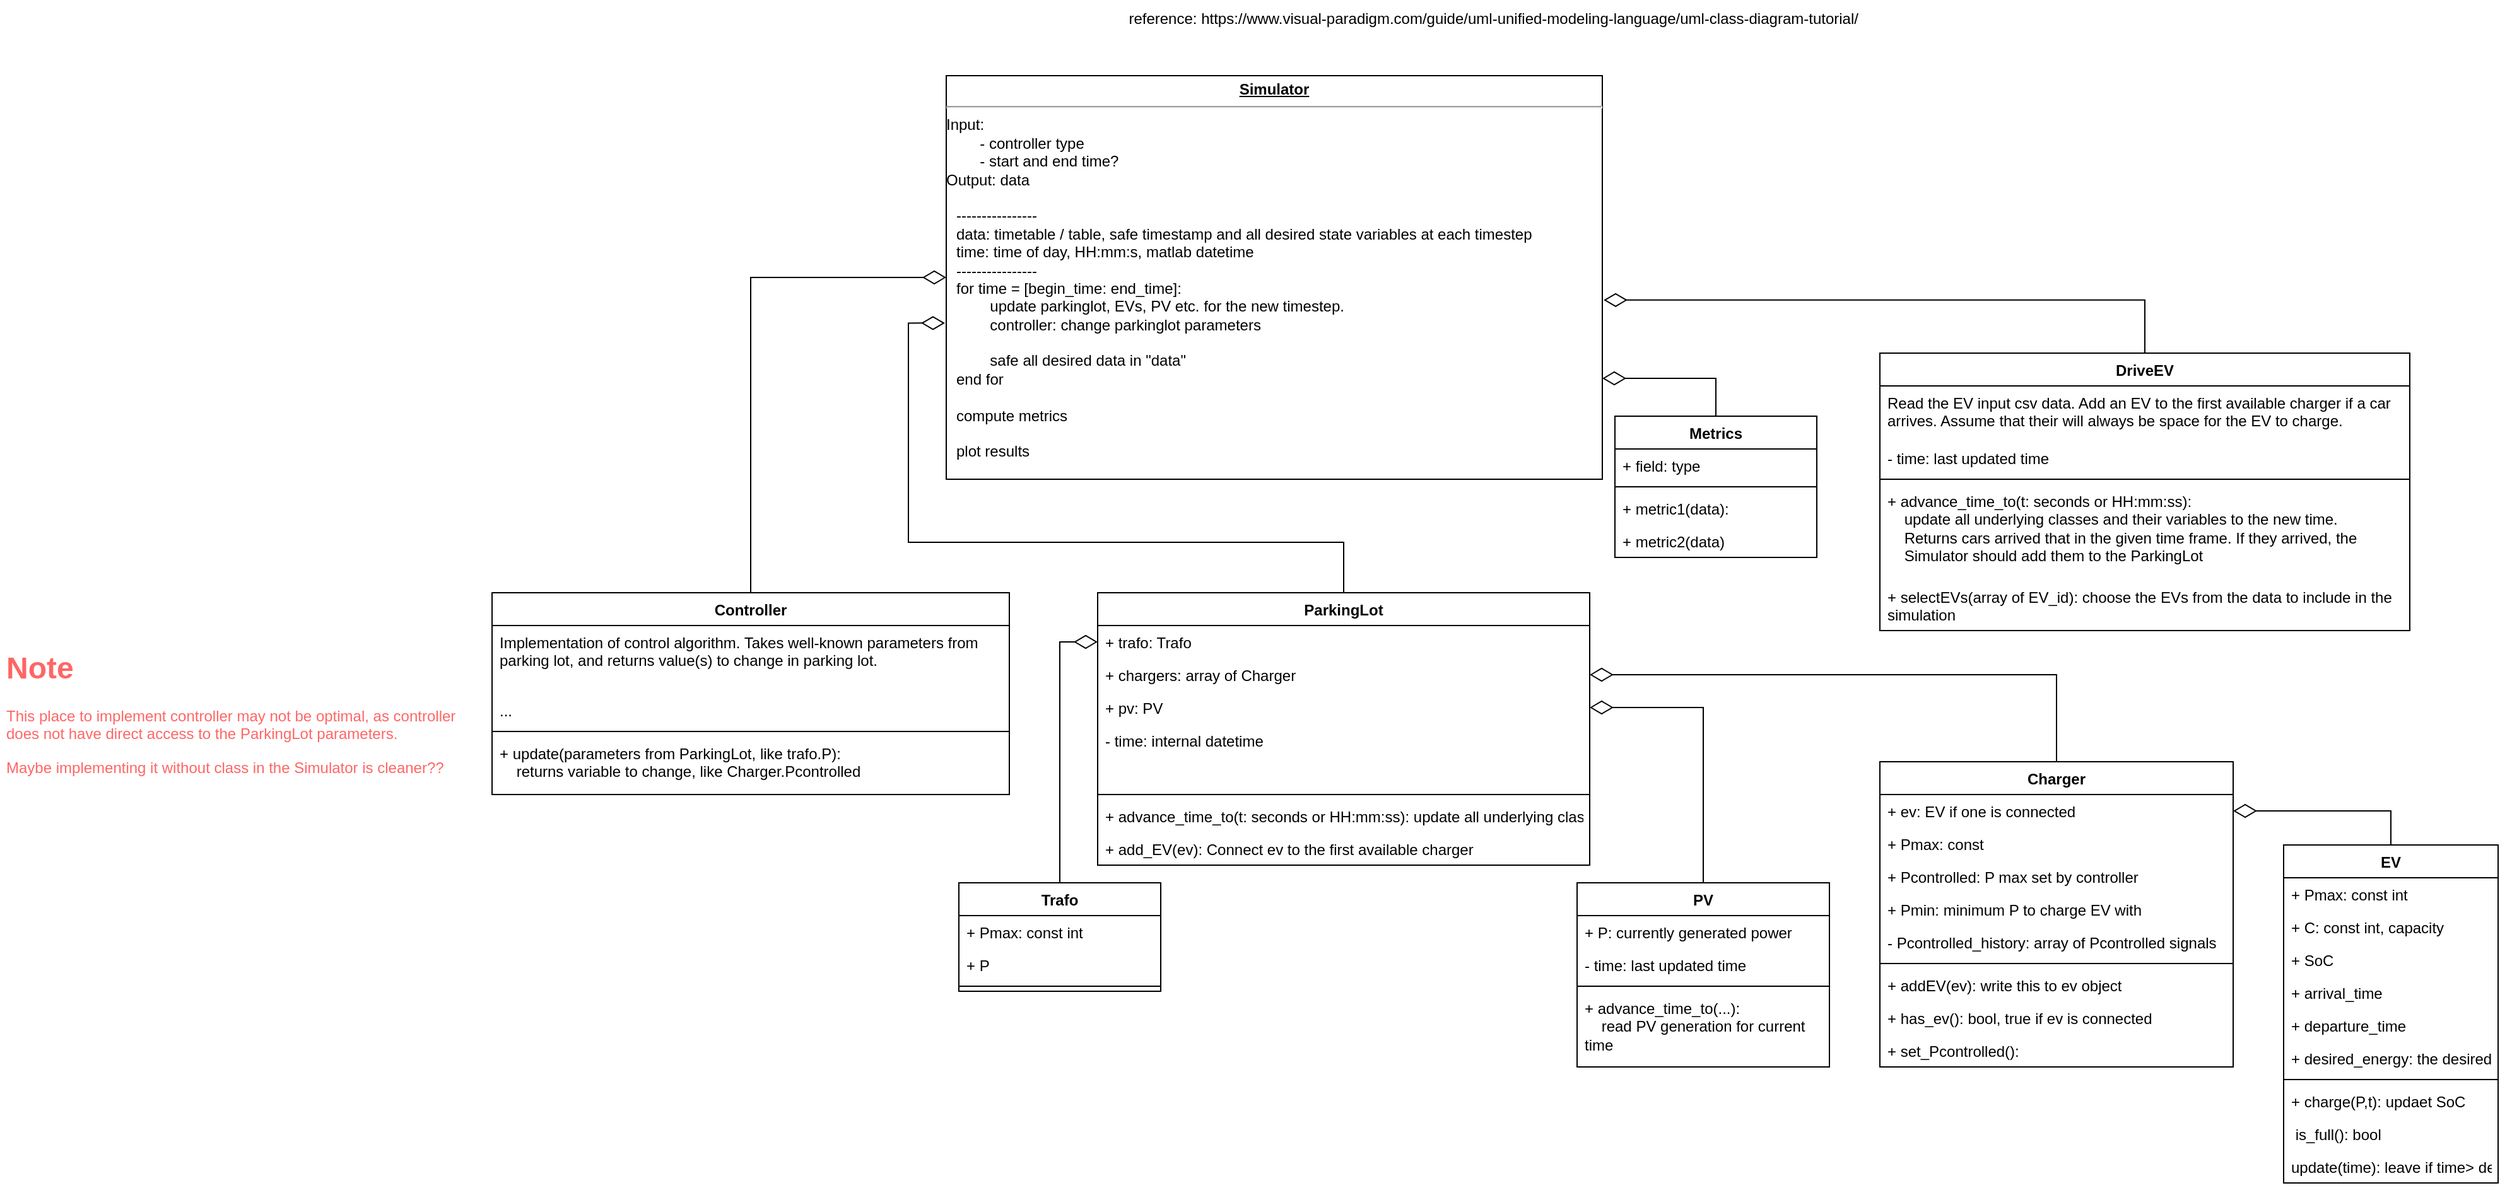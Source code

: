 <mxfile version="20.8.10" type="device"><diagram id="M9wctkh6ZJYbYqyRgosh" name="Page-1"><mxGraphModel dx="3686" dy="1640" grid="1" gridSize="10" guides="1" tooltips="1" connect="1" arrows="1" fold="1" page="1" pageScale="1" pageWidth="850" pageHeight="1100" math="0" shadow="0"><root><mxCell id="0"/><mxCell id="1" parent="0"/><mxCell id="CuHPS8EKWsf0ohWR7B4s-6" value="&lt;p style=&quot;margin:0px;margin-top:4px;text-align:center;text-decoration:underline;&quot;&gt;&lt;b&gt;Simulator&lt;/b&gt;&lt;/p&gt;&lt;hr&gt;Input:&lt;br&gt;&lt;span style=&quot;white-space: pre;&quot;&gt;&#9;&lt;/span&gt;- controller type&lt;br&gt;&lt;span style=&quot;white-space: pre;&quot;&gt;&#9;&lt;/span&gt;- start and end time?&lt;br&gt;Output: data&lt;br&gt;&lt;p style=&quot;margin:0px;margin-left:8px;&quot;&gt;&lt;br&gt;&lt;/p&gt;&lt;p style=&quot;margin:0px;margin-left:8px;&quot;&gt;----------------&lt;/p&gt;&lt;p style=&quot;margin:0px;margin-left:8px;&quot;&gt;data: timetable / table, safe timestamp and all desired state variables at each timestep&lt;/p&gt;&lt;p style=&quot;margin:0px;margin-left:8px;&quot;&gt;time: time of day, HH:mm:s, matlab datetime&lt;/p&gt;&lt;p style=&quot;margin:0px;margin-left:8px;&quot;&gt;----------------&lt;/p&gt;&lt;p style=&quot;margin:0px;margin-left:8px;&quot;&gt;for time = [begin_time: end_time]:&lt;/p&gt;&lt;p style=&quot;margin:0px;margin-left:8px;&quot;&gt;&lt;span style=&quot;white-space: pre;&quot;&gt;&#9;&lt;/span&gt;update parkinglot, EVs, PV etc. for the new timestep.&lt;br&gt;&lt;/p&gt;&lt;p style=&quot;margin:0px;margin-left:8px;&quot;&gt;&lt;span style=&quot;white-space: pre;&quot;&gt;&#9;&lt;/span&gt;controller: change parkinglot parameters&lt;br&gt;&lt;/p&gt;&lt;p style=&quot;margin:0px;margin-left:8px;&quot;&gt;&lt;br&gt;&lt;/p&gt;&lt;p style=&quot;margin:0px;margin-left:8px;&quot;&gt;&lt;span style=&quot;white-space: pre;&quot;&gt;&#9;&lt;/span&gt;safe all desired data in &quot;data&quot;&lt;br&gt;&lt;/p&gt;&lt;p style=&quot;margin:0px;margin-left:8px;&quot;&gt;end for&lt;/p&gt;&lt;p style=&quot;margin:0px;margin-left:8px;&quot;&gt;&lt;br&gt;&lt;/p&gt;&lt;p style=&quot;margin:0px;margin-left:8px;&quot;&gt;compute metrics&lt;/p&gt;&lt;p style=&quot;margin:0px;margin-left:8px;&quot;&gt;&lt;br&gt;&lt;/p&gt;&lt;p style=&quot;margin:0px;margin-left:8px;&quot;&gt;plot results&lt;/p&gt;&lt;p style=&quot;margin:0px;margin-left:8px;&quot;&gt;&lt;br&gt;&lt;/p&gt;&lt;p style=&quot;margin:0px;margin-left:8px;&quot;&gt;&lt;br&gt;&lt;/p&gt;" style="verticalAlign=top;align=left;overflow=fill;fontSize=12;fontFamily=Helvetica;html=1;" parent="1" vertex="1"><mxGeometry x="90" y="70" width="520" height="320" as="geometry"/></mxCell><mxCell id="CuHPS8EKWsf0ohWR7B4s-74" style="edgeStyle=orthogonalEdgeStyle;rounded=0;orthogonalLoop=1;jettySize=auto;html=1;exitX=0.5;exitY=0;exitDx=0;exitDy=0;entryX=-0.002;entryY=0.613;entryDx=0;entryDy=0;entryPerimeter=0;fontColor=#FF6666;endArrow=diamondThin;endFill=0;endSize=16;strokeWidth=1;" parent="1" source="CuHPS8EKWsf0ohWR7B4s-7" target="CuHPS8EKWsf0ohWR7B4s-6" edge="1"><mxGeometry relative="1" as="geometry"/></mxCell><mxCell id="CuHPS8EKWsf0ohWR7B4s-7" value="ParkingLot" style="swimlane;fontStyle=1;align=center;verticalAlign=top;childLayout=stackLayout;horizontal=1;startSize=26;horizontalStack=0;resizeParent=1;resizeParentMax=0;resizeLast=0;collapsible=1;marginBottom=0;" parent="1" vertex="1"><mxGeometry x="210" y="480" width="390" height="216" as="geometry"/></mxCell><mxCell id="CuHPS8EKWsf0ohWR7B4s-8" value="+ trafo: Trafo&#10;" style="text;strokeColor=none;fillColor=none;align=left;verticalAlign=top;spacingLeft=4;spacingRight=4;overflow=hidden;rotatable=0;points=[[0,0.5],[1,0.5]];portConstraint=eastwest;" parent="CuHPS8EKWsf0ohWR7B4s-7" vertex="1"><mxGeometry y="26" width="390" height="26" as="geometry"/></mxCell><mxCell id="CuHPS8EKWsf0ohWR7B4s-44" value="+ chargers: array of Charger" style="text;strokeColor=none;fillColor=none;align=left;verticalAlign=top;spacingLeft=4;spacingRight=4;overflow=hidden;rotatable=0;points=[[0,0.5],[1,0.5]];portConstraint=eastwest;" parent="CuHPS8EKWsf0ohWR7B4s-7" vertex="1"><mxGeometry y="52" width="390" height="26" as="geometry"/></mxCell><mxCell id="CuHPS8EKWsf0ohWR7B4s-43" value="+ pv: PV" style="text;strokeColor=none;fillColor=none;align=left;verticalAlign=top;spacingLeft=4;spacingRight=4;overflow=hidden;rotatable=0;points=[[0,0.5],[1,0.5]];portConstraint=eastwest;" parent="CuHPS8EKWsf0ohWR7B4s-7" vertex="1"><mxGeometry y="78" width="390" height="26" as="geometry"/></mxCell><mxCell id="CuHPS8EKWsf0ohWR7B4s-46" value="- time: internal datetime " style="text;strokeColor=none;fillColor=none;align=left;verticalAlign=top;spacingLeft=4;spacingRight=4;overflow=hidden;rotatable=0;points=[[0,0.5],[1,0.5]];portConstraint=eastwest;" parent="CuHPS8EKWsf0ohWR7B4s-7" vertex="1"><mxGeometry y="104" width="390" height="26" as="geometry"/></mxCell><mxCell id="CuHPS8EKWsf0ohWR7B4s-45" style="text;strokeColor=none;fillColor=none;align=left;verticalAlign=top;spacingLeft=4;spacingRight=4;overflow=hidden;rotatable=0;points=[[0,0.5],[1,0.5]];portConstraint=eastwest;" parent="CuHPS8EKWsf0ohWR7B4s-7" vertex="1"><mxGeometry y="130" width="390" height="26" as="geometry"/></mxCell><mxCell id="CuHPS8EKWsf0ohWR7B4s-9" value="" style="line;strokeWidth=1;fillColor=none;align=left;verticalAlign=middle;spacingTop=-1;spacingLeft=3;spacingRight=3;rotatable=0;labelPosition=right;points=[];portConstraint=eastwest;" parent="CuHPS8EKWsf0ohWR7B4s-7" vertex="1"><mxGeometry y="156" width="390" height="8" as="geometry"/></mxCell><mxCell id="CuHPS8EKWsf0ohWR7B4s-10" value="+ advance_time_to(t: seconds or HH:mm:ss): update all underlying classes and their variables to the new time." style="text;strokeColor=none;fillColor=none;align=left;verticalAlign=top;spacingLeft=4;spacingRight=4;overflow=hidden;rotatable=0;points=[[0,0.5],[1,0.5]];portConstraint=eastwest;" parent="CuHPS8EKWsf0ohWR7B4s-7" vertex="1"><mxGeometry y="164" width="390" height="26" as="geometry"/></mxCell><mxCell id="0xlhxyXqj7yjJAEDWDLK-1" value="+ add_EV(ev): Connect ev to the first available charger" style="text;strokeColor=none;fillColor=none;align=left;verticalAlign=top;spacingLeft=4;spacingRight=4;overflow=hidden;rotatable=0;points=[[0,0.5],[1,0.5]];portConstraint=eastwest;" parent="CuHPS8EKWsf0ohWR7B4s-7" vertex="1"><mxGeometry y="190" width="390" height="26" as="geometry"/></mxCell><UserObject label="reference:&amp;nbsp;https://www.visual-paradigm.com/guide/uml-unified-modeling-language/uml-class-diagram-tutorial/&amp;nbsp;" link="https://www.visual-paradigm.com/guide/uml-unified-modeling-language/uml-class-diagram-tutorial/" id="CuHPS8EKWsf0ohWR7B4s-11"><mxCell style="text;html=1;align=center;verticalAlign=middle;resizable=0;points=[];autosize=1;strokeColor=none;fillColor=none;" parent="1" vertex="1"><mxGeometry x="220" y="10" width="610" height="30" as="geometry"/></mxCell></UserObject><mxCell id="CuHPS8EKWsf0ohWR7B4s-48" style="edgeStyle=orthogonalEdgeStyle;rounded=0;orthogonalLoop=1;jettySize=auto;html=1;exitX=0.5;exitY=0;exitDx=0;exitDy=0;entryX=0;entryY=0.5;entryDx=0;entryDy=0;endArrow=diamondThin;endFill=0;endSize=16;strokeWidth=1;" parent="1" source="CuHPS8EKWsf0ohWR7B4s-12" target="CuHPS8EKWsf0ohWR7B4s-8" edge="1"><mxGeometry relative="1" as="geometry"/></mxCell><mxCell id="CuHPS8EKWsf0ohWR7B4s-12" value="Trafo" style="swimlane;fontStyle=1;align=center;verticalAlign=top;childLayout=stackLayout;horizontal=1;startSize=26;horizontalStack=0;resizeParent=1;resizeParentMax=0;resizeLast=0;collapsible=1;marginBottom=0;" parent="1" vertex="1"><mxGeometry x="100" y="710" width="160" height="86" as="geometry"/></mxCell><mxCell id="CuHPS8EKWsf0ohWR7B4s-13" value="+ Pmax: const int" style="text;strokeColor=none;fillColor=none;align=left;verticalAlign=top;spacingLeft=4;spacingRight=4;overflow=hidden;rotatable=0;points=[[0,0.5],[1,0.5]];portConstraint=eastwest;" parent="CuHPS8EKWsf0ohWR7B4s-12" vertex="1"><mxGeometry y="26" width="160" height="26" as="geometry"/></mxCell><mxCell id="CuHPS8EKWsf0ohWR7B4s-53" value="+ P" style="text;strokeColor=none;fillColor=none;align=left;verticalAlign=top;spacingLeft=4;spacingRight=4;overflow=hidden;rotatable=0;points=[[0,0.5],[1,0.5]];portConstraint=eastwest;" parent="CuHPS8EKWsf0ohWR7B4s-12" vertex="1"><mxGeometry y="52" width="160" height="26" as="geometry"/></mxCell><mxCell id="CuHPS8EKWsf0ohWR7B4s-14" value="" style="line;strokeWidth=1;fillColor=none;align=left;verticalAlign=middle;spacingTop=-1;spacingLeft=3;spacingRight=3;rotatable=0;labelPosition=right;points=[];portConstraint=eastwest;" parent="CuHPS8EKWsf0ohWR7B4s-12" vertex="1"><mxGeometry y="78" width="160" height="8" as="geometry"/></mxCell><mxCell id="CuHPS8EKWsf0ohWR7B4s-68" style="edgeStyle=orthogonalEdgeStyle;rounded=0;orthogonalLoop=1;jettySize=auto;html=1;entryX=1;entryY=0.5;entryDx=0;entryDy=0;endArrow=diamondThin;endFill=0;endSize=16;strokeWidth=1;exitX=0.5;exitY=0;exitDx=0;exitDy=0;" parent="1" source="CuHPS8EKWsf0ohWR7B4s-17" target="CuHPS8EKWsf0ohWR7B4s-22" edge="1"><mxGeometry relative="1" as="geometry"/></mxCell><mxCell id="CuHPS8EKWsf0ohWR7B4s-17" value="EV" style="swimlane;fontStyle=1;align=center;verticalAlign=top;childLayout=stackLayout;horizontal=1;startSize=26;horizontalStack=0;resizeParent=1;resizeParentMax=0;resizeLast=0;collapsible=1;marginBottom=0;" parent="1" vertex="1"><mxGeometry x="1150" y="680" width="170" height="268" as="geometry"/></mxCell><mxCell id="CuHPS8EKWsf0ohWR7B4s-18" value="+ Pmax: const int" style="text;strokeColor=none;fillColor=none;align=left;verticalAlign=top;spacingLeft=4;spacingRight=4;overflow=hidden;rotatable=0;points=[[0,0.5],[1,0.5]];portConstraint=eastwest;" parent="CuHPS8EKWsf0ohWR7B4s-17" vertex="1"><mxGeometry y="26" width="170" height="26" as="geometry"/></mxCell><mxCell id="CuHPS8EKWsf0ohWR7B4s-58" value="+ C: const int, capacity" style="text;strokeColor=none;fillColor=none;align=left;verticalAlign=top;spacingLeft=4;spacingRight=4;overflow=hidden;rotatable=0;points=[[0,0.5],[1,0.5]];portConstraint=eastwest;" parent="CuHPS8EKWsf0ohWR7B4s-17" vertex="1"><mxGeometry y="52" width="170" height="26" as="geometry"/></mxCell><mxCell id="CuHPS8EKWsf0ohWR7B4s-57" value="+ SoC" style="text;strokeColor=none;fillColor=none;align=left;verticalAlign=top;spacingLeft=4;spacingRight=4;overflow=hidden;rotatable=0;points=[[0,0.5],[1,0.5]];portConstraint=eastwest;" parent="CuHPS8EKWsf0ohWR7B4s-17" vertex="1"><mxGeometry y="78" width="170" height="26" as="geometry"/></mxCell><mxCell id="CuHPS8EKWsf0ohWR7B4s-62" value="+ arrival_time" style="text;strokeColor=none;fillColor=none;align=left;verticalAlign=top;spacingLeft=4;spacingRight=4;overflow=hidden;rotatable=0;points=[[0,0.5],[1,0.5]];portConstraint=eastwest;" parent="CuHPS8EKWsf0ohWR7B4s-17" vertex="1"><mxGeometry y="104" width="170" height="26" as="geometry"/></mxCell><mxCell id="CuHPS8EKWsf0ohWR7B4s-65" value="+ departure_time" style="text;strokeColor=none;fillColor=none;align=left;verticalAlign=top;spacingLeft=4;spacingRight=4;overflow=hidden;rotatable=0;points=[[0,0.5],[1,0.5]];portConstraint=eastwest;" parent="CuHPS8EKWsf0ohWR7B4s-17" vertex="1"><mxGeometry y="130" width="170" height="26" as="geometry"/></mxCell><mxCell id="CuHPS8EKWsf0ohWR7B4s-64" value="+ desired_energy: the desired energy to charge (before full) not sure if we want to use this" style="text;strokeColor=none;fillColor=none;align=left;verticalAlign=top;spacingLeft=4;spacingRight=4;overflow=hidden;rotatable=0;points=[[0,0.5],[1,0.5]];portConstraint=eastwest;" parent="CuHPS8EKWsf0ohWR7B4s-17" vertex="1"><mxGeometry y="156" width="170" height="26" as="geometry"/></mxCell><mxCell id="CuHPS8EKWsf0ohWR7B4s-19" value="" style="line;strokeWidth=1;fillColor=none;align=left;verticalAlign=middle;spacingTop=-1;spacingLeft=3;spacingRight=3;rotatable=0;labelPosition=right;points=[];portConstraint=eastwest;" parent="CuHPS8EKWsf0ohWR7B4s-17" vertex="1"><mxGeometry y="182" width="170" height="8" as="geometry"/></mxCell><mxCell id="CuHPS8EKWsf0ohWR7B4s-55" value="+ charge(P,t): updaet SoC" style="text;strokeColor=none;fillColor=none;align=left;verticalAlign=top;spacingLeft=4;spacingRight=4;overflow=hidden;rotatable=0;points=[[0,0.5],[1,0.5]];portConstraint=eastwest;" parent="CuHPS8EKWsf0ohWR7B4s-17" vertex="1"><mxGeometry y="190" width="170" height="26" as="geometry"/></mxCell><mxCell id="CuHPS8EKWsf0ohWR7B4s-60" value=" is_full(): bool " style="text;strokeColor=none;fillColor=none;align=left;verticalAlign=top;spacingLeft=4;spacingRight=4;overflow=hidden;rotatable=0;points=[[0,0.5],[1,0.5]];portConstraint=eastwest;" parent="CuHPS8EKWsf0ohWR7B4s-17" vertex="1"><mxGeometry y="216" width="170" height="26" as="geometry"/></mxCell><mxCell id="I7kh9f5DtchOupvmHGRA-2" value="update(time): leave if time&gt; departure time" style="text;strokeColor=none;fillColor=none;align=left;verticalAlign=top;spacingLeft=4;spacingRight=4;overflow=hidden;rotatable=0;points=[[0,0.5],[1,0.5]];portConstraint=eastwest;" parent="CuHPS8EKWsf0ohWR7B4s-17" vertex="1"><mxGeometry y="242" width="170" height="26" as="geometry"/></mxCell><mxCell id="CuHPS8EKWsf0ohWR7B4s-49" style="edgeStyle=orthogonalEdgeStyle;rounded=0;orthogonalLoop=1;jettySize=auto;html=1;exitX=0.5;exitY=0;exitDx=0;exitDy=0;entryX=1;entryY=0.5;entryDx=0;entryDy=0;endArrow=diamondThin;endFill=0;endSize=16;strokeWidth=1;" parent="1" source="CuHPS8EKWsf0ohWR7B4s-21" target="CuHPS8EKWsf0ohWR7B4s-44" edge="1"><mxGeometry relative="1" as="geometry"/></mxCell><mxCell id="CuHPS8EKWsf0ohWR7B4s-21" value="Charger" style="swimlane;fontStyle=1;align=center;verticalAlign=top;childLayout=stackLayout;horizontal=1;startSize=26;horizontalStack=0;resizeParent=1;resizeParentMax=0;resizeLast=0;collapsible=1;marginBottom=0;" parent="1" vertex="1"><mxGeometry x="830" y="614" width="280" height="242" as="geometry"/></mxCell><mxCell id="CuHPS8EKWsf0ohWR7B4s-22" value="+ ev: EV if one is connected" style="text;strokeColor=none;fillColor=none;align=left;verticalAlign=top;spacingLeft=4;spacingRight=4;overflow=hidden;rotatable=0;points=[[0,0.5],[1,0.5]];portConstraint=eastwest;" parent="CuHPS8EKWsf0ohWR7B4s-21" vertex="1"><mxGeometry y="26" width="280" height="26" as="geometry"/></mxCell><mxCell id="CuHPS8EKWsf0ohWR7B4s-70" value="+ Pmax: const" style="text;strokeColor=none;fillColor=none;align=left;verticalAlign=top;spacingLeft=4;spacingRight=4;overflow=hidden;rotatable=0;points=[[0,0.5],[1,0.5]];portConstraint=eastwest;" parent="CuHPS8EKWsf0ohWR7B4s-21" vertex="1"><mxGeometry y="52" width="280" height="26" as="geometry"/></mxCell><mxCell id="CuHPS8EKWsf0ohWR7B4s-69" value="+ Pcontrolled: P max set by controller" style="text;strokeColor=none;fillColor=none;align=left;verticalAlign=top;spacingLeft=4;spacingRight=4;overflow=hidden;rotatable=0;points=[[0,0.5],[1,0.5]];portConstraint=eastwest;" parent="CuHPS8EKWsf0ohWR7B4s-21" vertex="1"><mxGeometry y="78" width="280" height="26" as="geometry"/></mxCell><mxCell id="I7kh9f5DtchOupvmHGRA-1" value="+ Pmin: minimum P to charge EV with" style="text;strokeColor=none;fillColor=none;align=left;verticalAlign=top;spacingLeft=4;spacingRight=4;overflow=hidden;rotatable=0;points=[[0,0.5],[1,0.5]];portConstraint=eastwest;" parent="CuHPS8EKWsf0ohWR7B4s-21" vertex="1"><mxGeometry y="104" width="280" height="26" as="geometry"/></mxCell><mxCell id="I7kh9f5DtchOupvmHGRA-4" value="- Pcontrolled_history: array of Pcontrolled signals" style="text;strokeColor=none;fillColor=none;align=left;verticalAlign=top;spacingLeft=4;spacingRight=4;overflow=hidden;rotatable=0;points=[[0,0.5],[1,0.5]];portConstraint=eastwest;" parent="CuHPS8EKWsf0ohWR7B4s-21" vertex="1"><mxGeometry y="130" width="280" height="26" as="geometry"/></mxCell><mxCell id="CuHPS8EKWsf0ohWR7B4s-23" value="" style="line;strokeWidth=1;fillColor=none;align=left;verticalAlign=middle;spacingTop=-1;spacingLeft=3;spacingRight=3;rotatable=0;labelPosition=right;points=[];portConstraint=eastwest;" parent="CuHPS8EKWsf0ohWR7B4s-21" vertex="1"><mxGeometry y="156" width="280" height="8" as="geometry"/></mxCell><mxCell id="CuHPS8EKWsf0ohWR7B4s-24" value="+ addEV(ev): write this to ev object" style="text;strokeColor=none;fillColor=none;align=left;verticalAlign=top;spacingLeft=4;spacingRight=4;overflow=hidden;rotatable=0;points=[[0,0.5],[1,0.5]];portConstraint=eastwest;" parent="CuHPS8EKWsf0ohWR7B4s-21" vertex="1"><mxGeometry y="164" width="280" height="26" as="geometry"/></mxCell><mxCell id="CuHPS8EKWsf0ohWR7B4s-73" value="+ has_ev(): bool, true if ev is connected" style="text;strokeColor=none;fillColor=none;align=left;verticalAlign=top;spacingLeft=4;spacingRight=4;overflow=hidden;rotatable=0;points=[[0,0.5],[1,0.5]];portConstraint=eastwest;" parent="CuHPS8EKWsf0ohWR7B4s-21" vertex="1"><mxGeometry y="190" width="280" height="26" as="geometry"/></mxCell><mxCell id="I7kh9f5DtchOupvmHGRA-3" value="+ set_Pcontrolled(): " style="text;strokeColor=none;fillColor=none;align=left;verticalAlign=top;spacingLeft=4;spacingRight=4;overflow=hidden;rotatable=0;points=[[0,0.5],[1,0.5]];portConstraint=eastwest;" parent="CuHPS8EKWsf0ohWR7B4s-21" vertex="1"><mxGeometry y="216" width="280" height="26" as="geometry"/></mxCell><mxCell id="CuHPS8EKWsf0ohWR7B4s-47" style="edgeStyle=orthogonalEdgeStyle;rounded=0;orthogonalLoop=1;jettySize=auto;html=1;exitX=0.5;exitY=0;exitDx=0;exitDy=0;entryX=0;entryY=0.5;entryDx=0;entryDy=0;endArrow=diamondThin;endFill=0;strokeWidth=1;endSize=16;" parent="1" source="CuHPS8EKWsf0ohWR7B4s-25" target="CuHPS8EKWsf0ohWR7B4s-6" edge="1"><mxGeometry relative="1" as="geometry"/></mxCell><mxCell id="CuHPS8EKWsf0ohWR7B4s-25" value="Controller" style="swimlane;fontStyle=1;align=center;verticalAlign=top;childLayout=stackLayout;horizontal=1;startSize=26;horizontalStack=0;resizeParent=1;resizeParentMax=0;resizeLast=0;collapsible=1;marginBottom=0;" parent="1" vertex="1"><mxGeometry x="-270" y="480" width="410" height="160" as="geometry"/></mxCell><mxCell id="CuHPS8EKWsf0ohWR7B4s-71" value="Implementation of control algorithm. Takes well-known parameters from parking lot, and returns value(s) to change in parking lot." style="text;strokeColor=none;fillColor=none;align=left;verticalAlign=top;spacingLeft=4;spacingRight=4;overflow=hidden;rotatable=0;points=[[0,0.5],[1,0.5]];portConstraint=eastwest;labelBorderColor=none;whiteSpace=wrap;" parent="CuHPS8EKWsf0ohWR7B4s-25" vertex="1"><mxGeometry y="26" width="410" height="54" as="geometry"/></mxCell><mxCell id="CuHPS8EKWsf0ohWR7B4s-26" value="..." style="text;strokeColor=none;fillColor=none;align=left;verticalAlign=top;spacingLeft=4;spacingRight=4;overflow=hidden;rotatable=0;points=[[0,0.5],[1,0.5]];portConstraint=eastwest;" parent="CuHPS8EKWsf0ohWR7B4s-25" vertex="1"><mxGeometry y="80" width="410" height="26" as="geometry"/></mxCell><mxCell id="CuHPS8EKWsf0ohWR7B4s-27" value="" style="line;strokeWidth=1;fillColor=none;align=left;verticalAlign=middle;spacingTop=-1;spacingLeft=3;spacingRight=3;rotatable=0;labelPosition=right;points=[];portConstraint=eastwest;" parent="CuHPS8EKWsf0ohWR7B4s-25" vertex="1"><mxGeometry y="106" width="410" height="8" as="geometry"/></mxCell><mxCell id="CuHPS8EKWsf0ohWR7B4s-28" value="+ update(parameters from ParkingLot, like trafo.P): &#10;    returns variable to change, like Charger.Pcontrolled" style="text;strokeColor=none;fillColor=none;align=left;verticalAlign=top;spacingLeft=4;spacingRight=4;overflow=hidden;rotatable=0;points=[[0,0.5],[1,0.5]];portConstraint=eastwest;whiteSpace=wrap;" parent="CuHPS8EKWsf0ohWR7B4s-25" vertex="1"><mxGeometry y="114" width="410" height="46" as="geometry"/></mxCell><mxCell id="CuHPS8EKWsf0ohWR7B4s-50" style="edgeStyle=orthogonalEdgeStyle;rounded=0;orthogonalLoop=1;jettySize=auto;html=1;exitX=0.5;exitY=0;exitDx=0;exitDy=0;entryX=1;entryY=0.5;entryDx=0;entryDy=0;endArrow=diamondThin;endFill=0;endSize=16;strokeWidth=1;" parent="1" source="CuHPS8EKWsf0ohWR7B4s-29" target="CuHPS8EKWsf0ohWR7B4s-43" edge="1"><mxGeometry relative="1" as="geometry"/></mxCell><mxCell id="CuHPS8EKWsf0ohWR7B4s-29" value="PV" style="swimlane;fontStyle=1;align=center;verticalAlign=top;childLayout=stackLayout;horizontal=1;startSize=26;horizontalStack=0;resizeParent=1;resizeParentMax=0;resizeLast=0;collapsible=1;marginBottom=0;" parent="1" vertex="1"><mxGeometry x="590" y="710" width="200" height="146" as="geometry"/></mxCell><mxCell id="CuHPS8EKWsf0ohWR7B4s-30" value="+ P: currently generated power" style="text;strokeColor=none;fillColor=none;align=left;verticalAlign=top;spacingLeft=4;spacingRight=4;overflow=hidden;rotatable=0;points=[[0,0.5],[1,0.5]];portConstraint=eastwest;" parent="CuHPS8EKWsf0ohWR7B4s-29" vertex="1"><mxGeometry y="26" width="200" height="26" as="geometry"/></mxCell><mxCell id="CuHPS8EKWsf0ohWR7B4s-78" value="- time: last updated time" style="text;strokeColor=none;fillColor=none;align=left;verticalAlign=top;spacingLeft=4;spacingRight=4;overflow=hidden;rotatable=0;points=[[0,0.5],[1,0.5]];portConstraint=eastwest;" parent="CuHPS8EKWsf0ohWR7B4s-29" vertex="1"><mxGeometry y="52" width="200" height="26" as="geometry"/></mxCell><mxCell id="CuHPS8EKWsf0ohWR7B4s-31" value="" style="line;strokeWidth=1;fillColor=none;align=left;verticalAlign=middle;spacingTop=-1;spacingLeft=3;spacingRight=3;rotatable=0;labelPosition=right;points=[];portConstraint=eastwest;" parent="CuHPS8EKWsf0ohWR7B4s-29" vertex="1"><mxGeometry y="78" width="200" height="8" as="geometry"/></mxCell><mxCell id="CuHPS8EKWsf0ohWR7B4s-32" value="+ advance_time_to(...):&#10;    read PV generation for current time" style="text;strokeColor=none;fillColor=none;align=left;verticalAlign=top;spacingLeft=4;spacingRight=4;overflow=hidden;rotatable=0;points=[[0,0.5],[1,0.5]];portConstraint=eastwest;whiteSpace=wrap;" parent="CuHPS8EKWsf0ohWR7B4s-29" vertex="1"><mxGeometry y="86" width="200" height="60" as="geometry"/></mxCell><mxCell id="CuHPS8EKWsf0ohWR7B4s-52" style="edgeStyle=orthogonalEdgeStyle;rounded=0;orthogonalLoop=1;jettySize=auto;html=1;exitX=0.5;exitY=0;exitDx=0;exitDy=0;entryX=1;entryY=0.75;entryDx=0;entryDy=0;endArrow=diamondThin;endFill=0;endSize=16;strokeWidth=1;" parent="1" source="CuHPS8EKWsf0ohWR7B4s-33" target="CuHPS8EKWsf0ohWR7B4s-6" edge="1"><mxGeometry relative="1" as="geometry"/></mxCell><mxCell id="CuHPS8EKWsf0ohWR7B4s-33" value="Metrics" style="swimlane;fontStyle=1;align=center;verticalAlign=top;childLayout=stackLayout;horizontal=1;startSize=26;horizontalStack=0;resizeParent=1;resizeParentMax=0;resizeLast=0;collapsible=1;marginBottom=0;" parent="1" vertex="1"><mxGeometry x="620" y="340" width="160" height="112" as="geometry"/></mxCell><mxCell id="CuHPS8EKWsf0ohWR7B4s-34" value="+ field: type" style="text;strokeColor=none;fillColor=none;align=left;verticalAlign=top;spacingLeft=4;spacingRight=4;overflow=hidden;rotatable=0;points=[[0,0.5],[1,0.5]];portConstraint=eastwest;" parent="CuHPS8EKWsf0ohWR7B4s-33" vertex="1"><mxGeometry y="26" width="160" height="26" as="geometry"/></mxCell><mxCell id="CuHPS8EKWsf0ohWR7B4s-35" value="" style="line;strokeWidth=1;fillColor=none;align=left;verticalAlign=middle;spacingTop=-1;spacingLeft=3;spacingRight=3;rotatable=0;labelPosition=right;points=[];portConstraint=eastwest;" parent="CuHPS8EKWsf0ohWR7B4s-33" vertex="1"><mxGeometry y="52" width="160" height="8" as="geometry"/></mxCell><mxCell id="CuHPS8EKWsf0ohWR7B4s-36" value="+ metric1(data):" style="text;strokeColor=none;fillColor=none;align=left;verticalAlign=top;spacingLeft=4;spacingRight=4;overflow=hidden;rotatable=0;points=[[0,0.5],[1,0.5]];portConstraint=eastwest;" parent="CuHPS8EKWsf0ohWR7B4s-33" vertex="1"><mxGeometry y="60" width="160" height="26" as="geometry"/></mxCell><mxCell id="CuHPS8EKWsf0ohWR7B4s-76" value="+ metric2(data)" style="text;strokeColor=none;fillColor=none;align=left;verticalAlign=top;spacingLeft=4;spacingRight=4;overflow=hidden;rotatable=0;points=[[0,0.5],[1,0.5]];portConstraint=eastwest;" parent="CuHPS8EKWsf0ohWR7B4s-33" vertex="1"><mxGeometry y="86" width="160" height="26" as="geometry"/></mxCell><mxCell id="CuHPS8EKWsf0ohWR7B4s-75" style="edgeStyle=orthogonalEdgeStyle;rounded=0;orthogonalLoop=1;jettySize=auto;html=1;exitX=0.5;exitY=0;exitDx=0;exitDy=0;entryX=1.002;entryY=0.556;entryDx=0;entryDy=0;entryPerimeter=0;fontColor=#FF6666;endArrow=diamondThin;endFill=0;endSize=16;strokeWidth=1;" parent="1" source="CuHPS8EKWsf0ohWR7B4s-37" target="CuHPS8EKWsf0ohWR7B4s-6" edge="1"><mxGeometry relative="1" as="geometry"/></mxCell><mxCell id="CuHPS8EKWsf0ohWR7B4s-37" value="DriveEV" style="swimlane;fontStyle=1;align=center;verticalAlign=top;childLayout=stackLayout;horizontal=1;startSize=26;horizontalStack=0;resizeParent=1;resizeParentMax=0;resizeLast=0;collapsible=1;marginBottom=0;" parent="1" vertex="1"><mxGeometry x="830" y="290" width="420" height="220" as="geometry"/></mxCell><mxCell id="CuHPS8EKWsf0ohWR7B4s-66" value="Read the EV input csv data. Add an EV to the first available charger if a car arrives. Assume that their will always be space for the EV to charge." style="text;strokeColor=none;fillColor=none;align=left;verticalAlign=top;spacingLeft=4;spacingRight=4;overflow=hidden;rotatable=0;points=[[0,0.5],[1,0.5]];portConstraint=eastwest;whiteSpace=wrap;" parent="CuHPS8EKWsf0ohWR7B4s-37" vertex="1"><mxGeometry y="26" width="420" height="44" as="geometry"/></mxCell><mxCell id="CuHPS8EKWsf0ohWR7B4s-38" value="- time: last updated time" style="text;strokeColor=none;fillColor=none;align=left;verticalAlign=top;spacingLeft=4;spacingRight=4;overflow=hidden;rotatable=0;points=[[0,0.5],[1,0.5]];portConstraint=eastwest;" parent="CuHPS8EKWsf0ohWR7B4s-37" vertex="1"><mxGeometry y="70" width="420" height="26" as="geometry"/></mxCell><mxCell id="CuHPS8EKWsf0ohWR7B4s-39" value="" style="line;strokeWidth=1;fillColor=none;align=left;verticalAlign=middle;spacingTop=-1;spacingLeft=3;spacingRight=3;rotatable=0;labelPosition=right;points=[];portConstraint=eastwest;" parent="CuHPS8EKWsf0ohWR7B4s-37" vertex="1"><mxGeometry y="96" width="420" height="8" as="geometry"/></mxCell><mxCell id="CuHPS8EKWsf0ohWR7B4s-40" value="+ advance_time_to(t: seconds or HH:mm:ss): &#10;    update all underlying classes and their variables to the new time.&#10;    Returns cars arrived that in the given time frame. If they arrived, the     Simulator should add them to the ParkingLot" style="text;strokeColor=none;fillColor=none;align=left;verticalAlign=top;spacingLeft=4;spacingRight=4;overflow=hidden;rotatable=0;points=[[0,0.5],[1,0.5]];portConstraint=eastwest;whiteSpace=wrap;" parent="CuHPS8EKWsf0ohWR7B4s-37" vertex="1"><mxGeometry y="104" width="420" height="76" as="geometry"/></mxCell><mxCell id="9MaaBNHqG3x8qXcYhInE-1" value="+ selectEVs(array of EV_id): choose the EVs from the data to include in the simulation" style="text;strokeColor=none;fillColor=none;align=left;verticalAlign=top;spacingLeft=4;spacingRight=4;overflow=hidden;rotatable=0;points=[[0,0.5],[1,0.5]];portConstraint=eastwest;whiteSpace=wrap;" parent="CuHPS8EKWsf0ohWR7B4s-37" vertex="1"><mxGeometry y="180" width="420" height="40" as="geometry"/></mxCell><mxCell id="CuHPS8EKWsf0ohWR7B4s-72" value="&lt;h1&gt;Note&lt;/h1&gt;&lt;p&gt;This place to implement controller may not be optimal, as controller does not have direct access to the ParkingLot parameters.&lt;/p&gt;&lt;p&gt;Maybe implementing it without class in the Simulator is cleaner??&lt;/p&gt;" style="text;html=1;strokeColor=none;fillColor=none;spacing=5;spacingTop=-20;whiteSpace=wrap;overflow=hidden;rounded=0;labelBorderColor=none;fontColor=#FF6666;" parent="1" vertex="1"><mxGeometry x="-660" y="520" width="370" height="126" as="geometry"/></mxCell></root></mxGraphModel></diagram></mxfile>